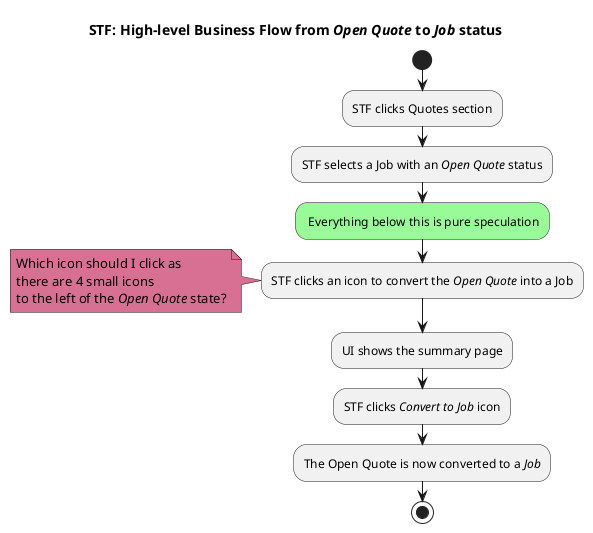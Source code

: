 ' Diagram containing flow from Open Quote state to Job
' NOTE:
' This is pure speculation on my end since wireframes
' are not clear as to how this should work

@startuml
    title STF: High-level Business Flow from //Open Quote// to //Job// status
    start
    :STF clicks Quotes section;
    :STF selects a Job with an //Open Quote// status;
    #PaleGreen: Everything below this is pure speculation;
    :STF clicks an icon to convert the //Open Quote// into a Job;

    note #PaleVioletRed
        Which icon should I click as
        there are 4 small icons
        to the left of the //Open Quote// state?
    end note

    :UI shows the summary page;
    :STF clicks //Convert to Job// icon;
    :The Open Quote is now converted to a //Job//;
    stop
@enduml